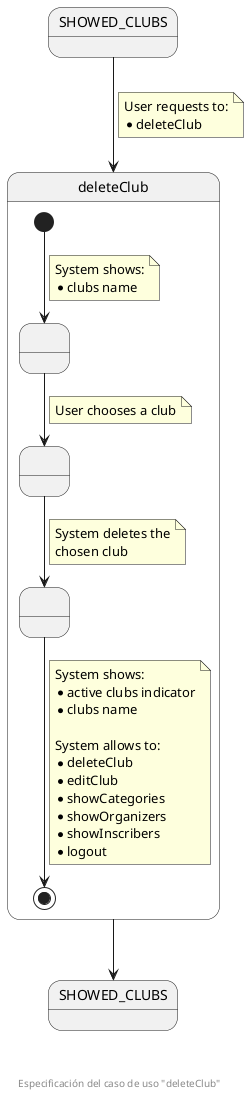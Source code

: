 @startuml
state SHOWED_CLUBS

state deleteClub {
  state " " as SHOWED_CLUBS_TO_BE_DELETED
  state " " as CHOSEN_CLUB
  state " " as CLUB_DELETED

  [*] --> SHOWED_CLUBS_TO_BE_DELETED
  note on link
    System shows:
    * clubs name
  end note
  
  SHOWED_CLUBS_TO_BE_DELETED --> CHOSEN_CLUB
  note on link
    User chooses a club
  end note

  CHOSEN_CLUB --> CLUB_DELETED
  note on link
    System deletes the
    chosen club
  end note

  CLUB_DELETED --> [*]
  note on link
    System shows:
    * active clubs indicator
    * clubs name

    System allows to:
    * deleteClub
    * editClub
    * showCategories
    * showOrganizers
    * showInscribers
    * logout
  end note
}

state "SHOWED_CLUBS" as SHOWED_CLUBS_F

SHOWED_CLUBS --> deleteClub
note on link
  User requests to:
  * deleteClub
end note

deleteClub --> SHOWED_CLUBS_F

footer \n\n\n Especificación del caso de uso "deleteClub"
@enduml
